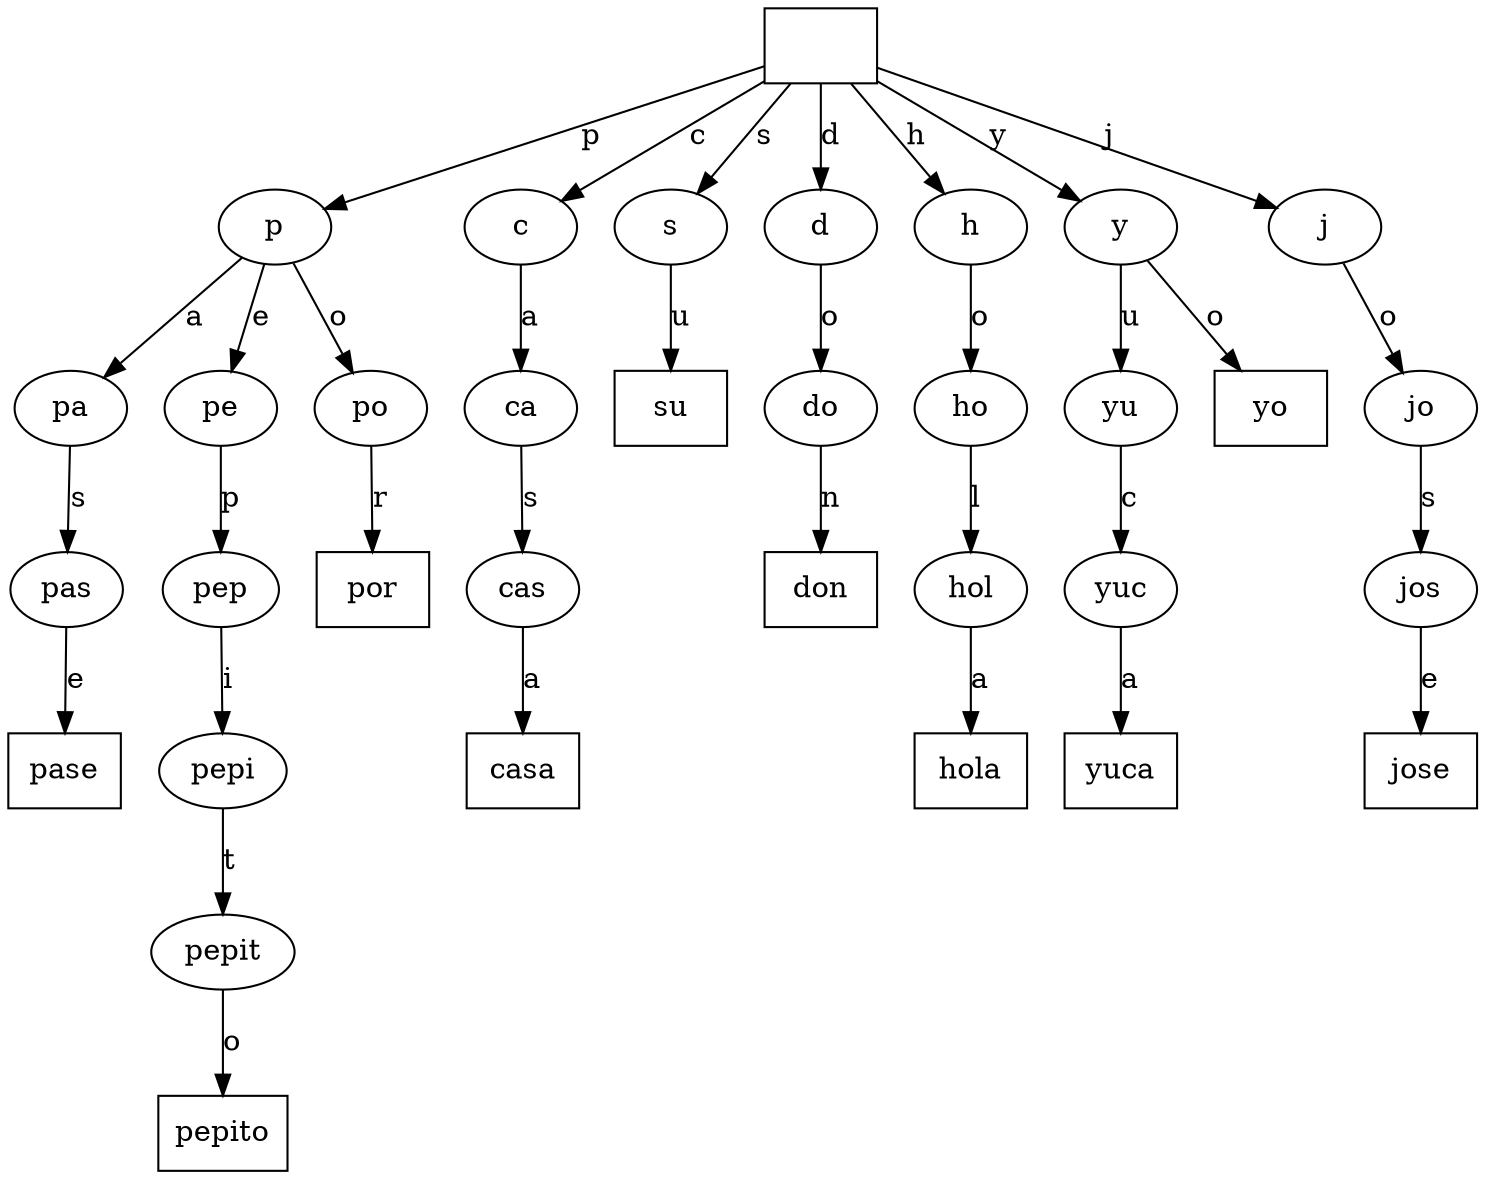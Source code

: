 digraph Trie {
"" [shape=box];
"" -> "p" [label="p"];
"p" -> "pa" [label="a"];
"pa" -> "pas" [label="s"];
"pas" -> "pase" [label="e"];
"pase" [shape=box];
"p" -> "pe" [label="e"];
"pe" -> "pep" [label="p"];
"pep" -> "pepi" [label="i"];
"pepi" -> "pepit" [label="t"];
"pepit" -> "pepito" [label="o"];
"pepito" [shape=box];
"p" -> "po" [label="o"];
"po" -> "por" [label="r"];
"por" [shape=box];
"" -> "c" [label="c"];
"c" -> "ca" [label="a"];
"ca" -> "cas" [label="s"];
"cas" -> "casa" [label="a"];
"casa" [shape=box];
"" -> "s" [label="s"];
"s" -> "su" [label="u"];
"su" [shape=box];
"" -> "d" [label="d"];
"d" -> "do" [label="o"];
"do" -> "don" [label="n"];
"don" [shape=box];
"" -> "h" [label="h"];
"h" -> "ho" [label="o"];
"ho" -> "hol" [label="l"];
"hol" -> "hola" [label="a"];
"hola" [shape=box];
"" -> "y" [label="y"];
"y" -> "yu" [label="u"];
"yu" -> "yuc" [label="c"];
"yuc" -> "yuca" [label="a"];
"yuca" [shape=box];
"y" -> "yo" [label="o"];
"yo" [shape=box];
"" -> "j" [label="j"];
"j" -> "jo" [label="o"];
"jo" -> "jos" [label="s"];
"jos" -> "jose" [label="e"];
"jose" [shape=box];
}